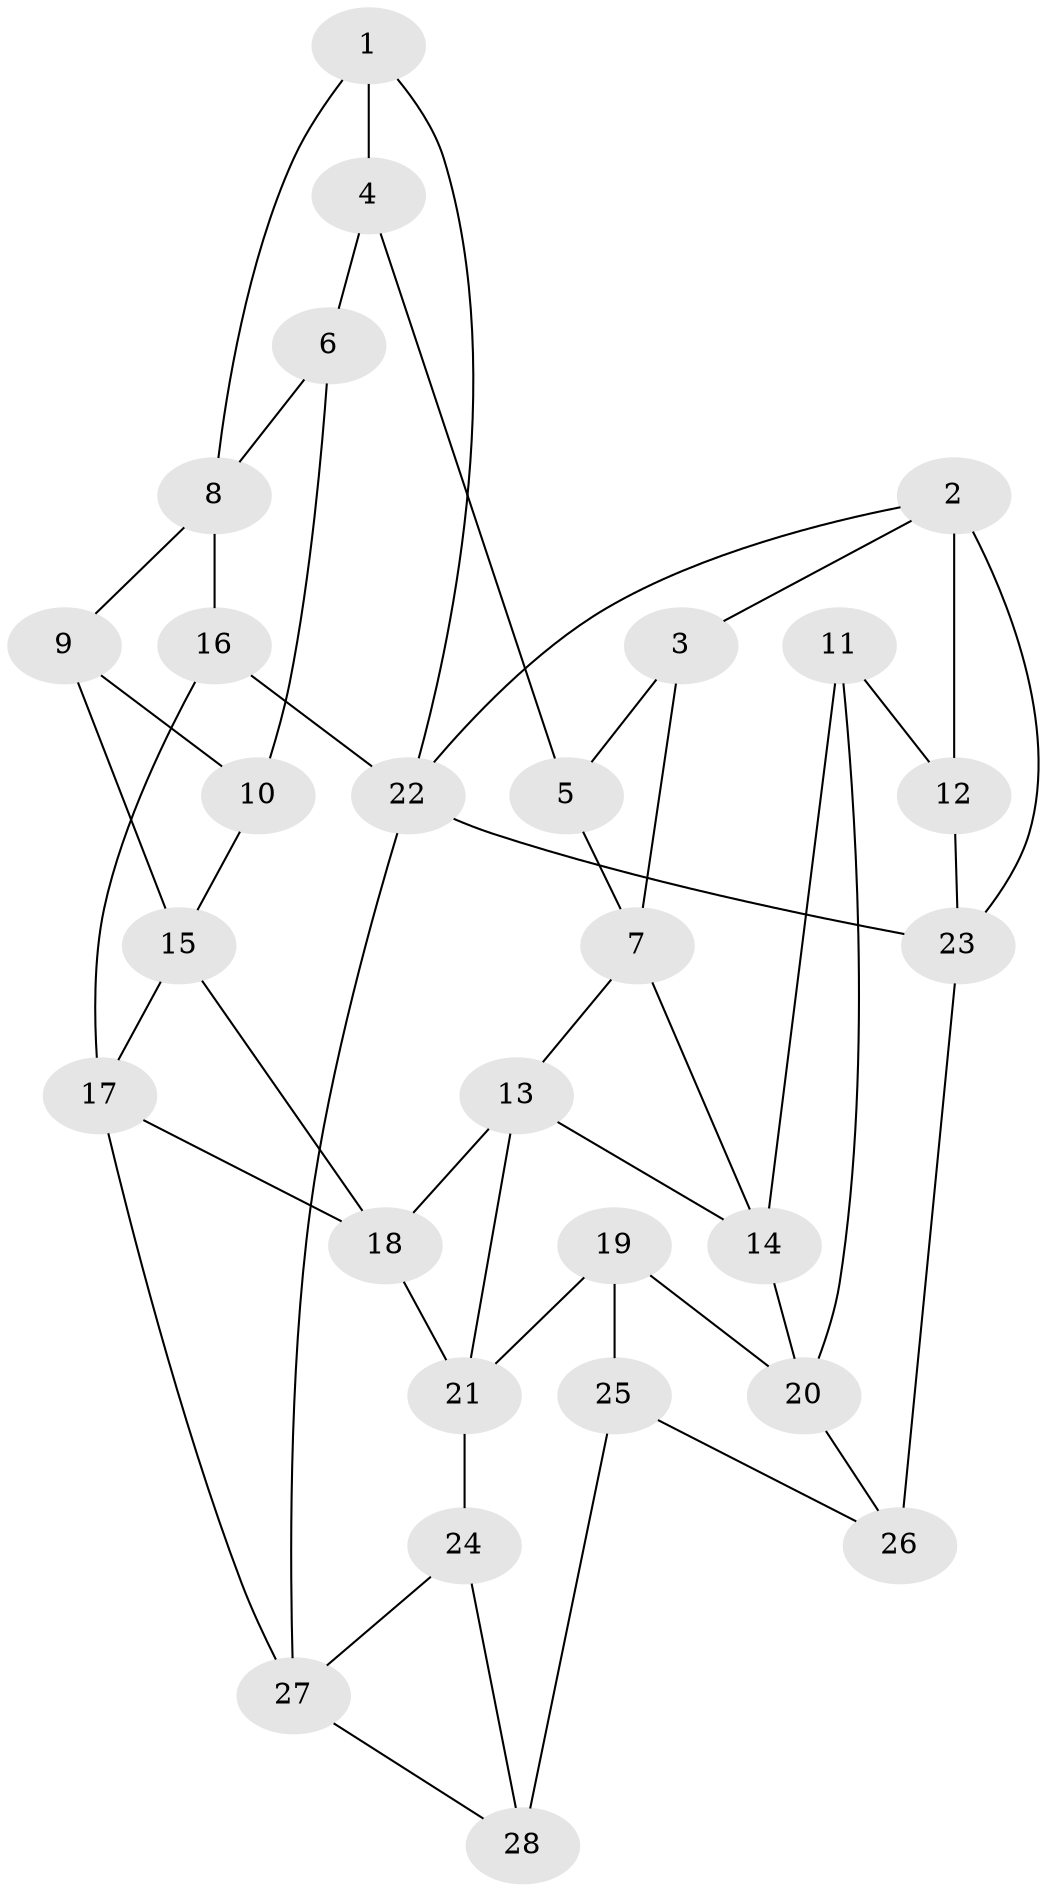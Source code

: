 // original degree distribution, {3: 0.03571428571428571, 4: 0.26785714285714285, 5: 0.4642857142857143, 6: 0.23214285714285715}
// Generated by graph-tools (version 1.1) at 2025/38/03/04/25 23:38:32]
// undirected, 28 vertices, 49 edges
graph export_dot {
  node [color=gray90,style=filled];
  1;
  2;
  3;
  4;
  5;
  6;
  7;
  8;
  9;
  10;
  11;
  12;
  13;
  14;
  15;
  16;
  17;
  18;
  19;
  20;
  21;
  22;
  23;
  24;
  25;
  26;
  27;
  28;
  1 -- 4 [weight=1.0];
  1 -- 8 [weight=1.0];
  1 -- 22 [weight=1.0];
  2 -- 3 [weight=1.0];
  2 -- 12 [weight=2.0];
  2 -- 22 [weight=1.0];
  2 -- 23 [weight=1.0];
  3 -- 5 [weight=1.0];
  3 -- 7 [weight=1.0];
  4 -- 5 [weight=1.0];
  4 -- 6 [weight=1.0];
  5 -- 7 [weight=1.0];
  6 -- 8 [weight=1.0];
  6 -- 10 [weight=2.0];
  7 -- 13 [weight=1.0];
  7 -- 14 [weight=1.0];
  8 -- 9 [weight=1.0];
  8 -- 16 [weight=1.0];
  9 -- 10 [weight=1.0];
  9 -- 15 [weight=1.0];
  10 -- 15 [weight=1.0];
  11 -- 12 [weight=2.0];
  11 -- 14 [weight=1.0];
  11 -- 20 [weight=1.0];
  12 -- 23 [weight=1.0];
  13 -- 14 [weight=1.0];
  13 -- 18 [weight=1.0];
  13 -- 21 [weight=1.0];
  14 -- 20 [weight=1.0];
  15 -- 17 [weight=1.0];
  15 -- 18 [weight=1.0];
  16 -- 17 [weight=1.0];
  16 -- 22 [weight=2.0];
  17 -- 18 [weight=1.0];
  17 -- 27 [weight=1.0];
  18 -- 21 [weight=1.0];
  19 -- 20 [weight=1.0];
  19 -- 21 [weight=1.0];
  19 -- 25 [weight=1.0];
  20 -- 26 [weight=1.0];
  21 -- 24 [weight=1.0];
  22 -- 23 [weight=1.0];
  22 -- 27 [weight=1.0];
  23 -- 26 [weight=2.0];
  24 -- 27 [weight=1.0];
  24 -- 28 [weight=1.0];
  25 -- 26 [weight=1.0];
  25 -- 28 [weight=2.0];
  27 -- 28 [weight=1.0];
}
